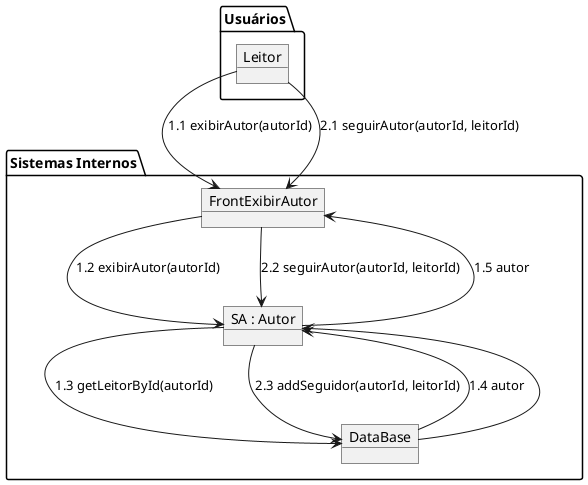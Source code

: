 @startuml Biblioteca Pessoal Sequencia Seguir Autor
package "Usuários" {
    object Leitor
}

package "Sistemas Internos" {
    object FrontExibirAutor
    object "SA : Autor" as Autor
    object DataBase
}


Leitor --> FrontExibirAutor : 1.1 exibirAutor(autorId)
Leitor --> FrontExibirAutor : 2.1 seguirAutor(autorId, leitorId)
FrontExibirAutor --> Autor : 1.2 exibirAutor(autorId)
FrontExibirAutor --> Autor : 2.2 seguirAutor(autorId, leitorId)
Autor --> DataBase : 1.3 getLeitorById(autorId)
Autor --> DataBase : 2.3 addSeguidor(autorId, leitorId)
DataBase --> Autor : 1.4 autor
DataBase --> Autor
Autor --> FrontExibirAutor : 1.5 autor
@enduml